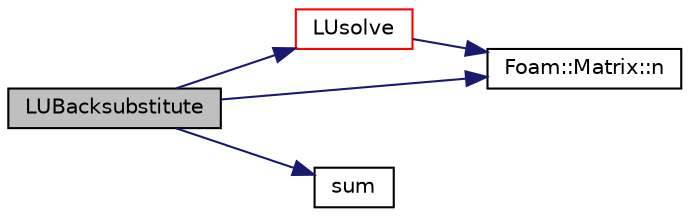 digraph "LUBacksubstitute"
{
  bgcolor="transparent";
  edge [fontname="Helvetica",fontsize="10",labelfontname="Helvetica",labelfontsize="10"];
  node [fontname="Helvetica",fontsize="10",shape=record];
  rankdir="LR";
  Node1 [label="LUBacksubstitute",height=0.2,width=0.4,color="black", fillcolor="grey75", style="filled", fontcolor="black"];
  Node1 -> Node2 [color="midnightblue",fontsize="10",style="solid",fontname="Helvetica"];
  Node2 [label="LUsolve",height=0.2,width=0.4,color="red",URL="$a10742.html#ad36ff051a76f2291e79751842332871c",tooltip="Solve the matrix using LU decomposition with pivoting. "];
  Node2 -> Node3 [color="midnightblue",fontsize="10",style="solid",fontname="Helvetica"];
  Node3 [label="Foam::Matrix::n",height=0.2,width=0.4,color="black",URL="$a01441.html#abd0c5ee479abe99a5698e779793f412d",tooltip="Return the number of rows. "];
  Node1 -> Node3 [color="midnightblue",fontsize="10",style="solid",fontname="Helvetica"];
  Node1 -> Node4 [color="midnightblue",fontsize="10",style="solid",fontname="Helvetica"];
  Node4 [label="sum",height=0.2,width=0.4,color="black",URL="$a10742.html#a3d8733143aad0e03b300186ab4bef137"];
}
